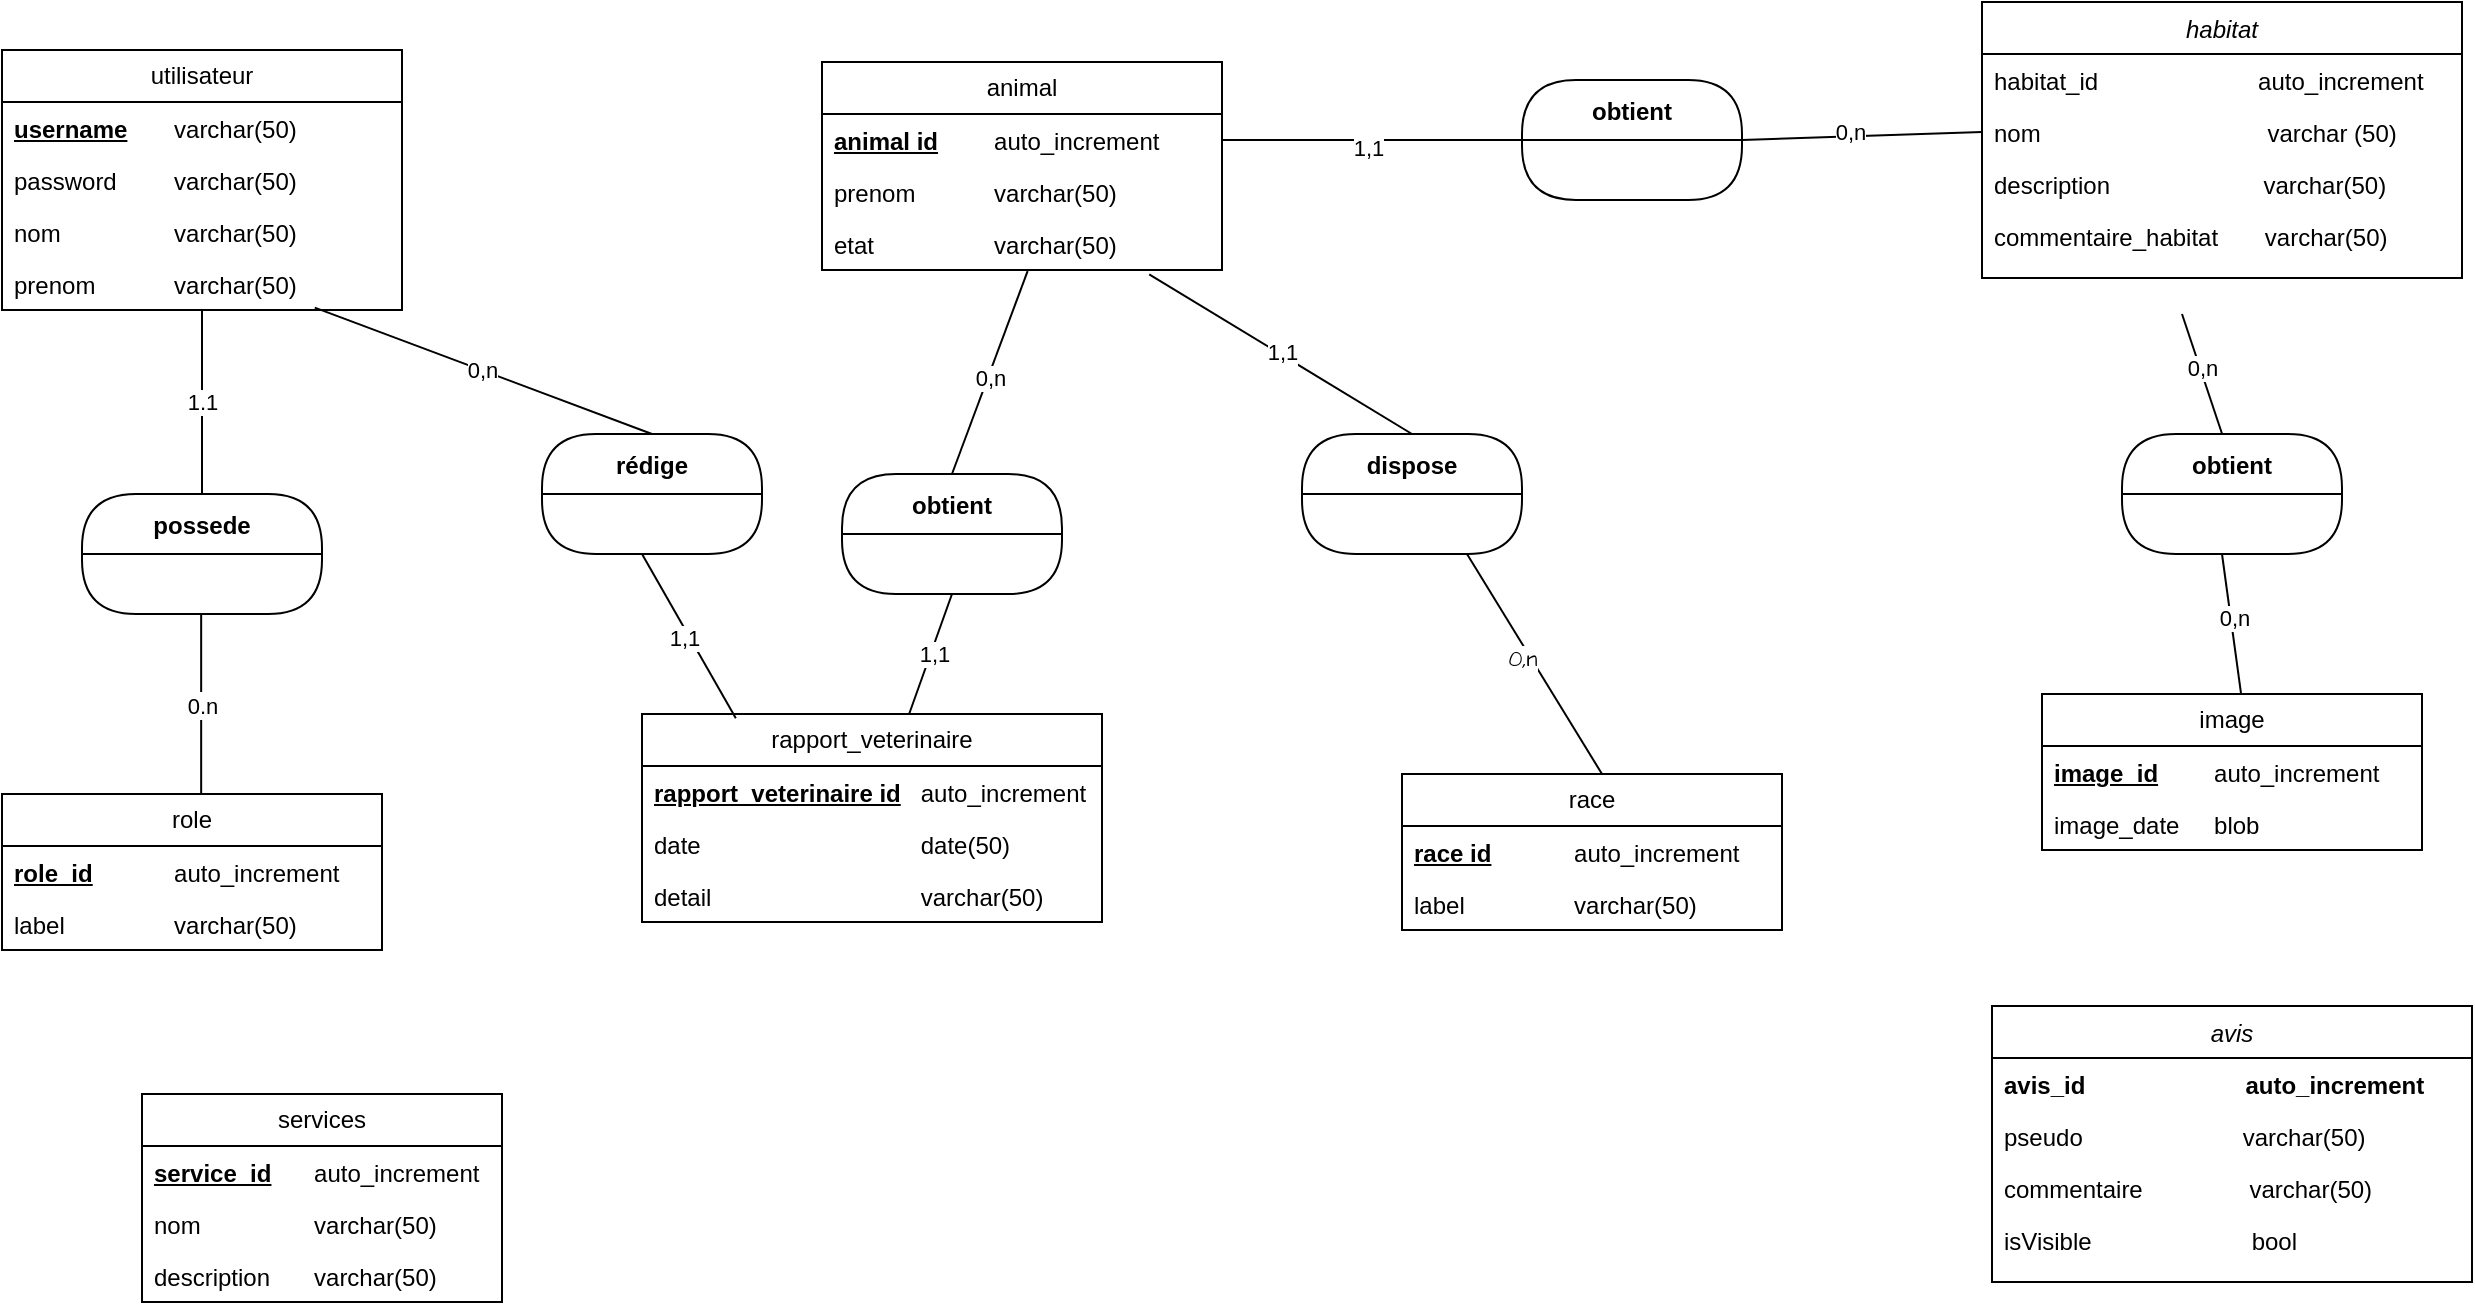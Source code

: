 <mxfile version="24.7.8">
  <diagram id="C5RBs43oDa-KdzZeNtuy" name="Page-1">
    <mxGraphModel dx="1500" dy="887" grid="1" gridSize="10" guides="1" tooltips="1" connect="1" arrows="1" fold="1" page="1" pageScale="1" pageWidth="1654" pageHeight="1169" background="none" math="0" shadow="0">
      <root>
        <mxCell id="WIyWlLk6GJQsqaUBKTNV-0" />
        <mxCell id="WIyWlLk6GJQsqaUBKTNV-1" parent="WIyWlLk6GJQsqaUBKTNV-0" />
        <mxCell id="CdYsd-VB20DhP5FprzIT-15" value="1,1" style="endArrow=none;html=1;rounded=0;exitX=0.5;exitY=0;exitDx=0;exitDy=0;" parent="WIyWlLk6GJQsqaUBKTNV-1" edge="1">
          <mxGeometry width="50" height="50" relative="1" as="geometry">
            <mxPoint x="320" y="350" as="sourcePoint" />
            <mxPoint x="320" y="258" as="targetPoint" />
          </mxGeometry>
        </mxCell>
        <mxCell id="CdYsd-VB20DhP5FprzIT-16" value="1.1" style="edgeLabel;html=1;align=center;verticalAlign=middle;resizable=0;points=[];" parent="CdYsd-VB20DhP5FprzIT-15" vertex="1" connectable="0">
          <mxGeometry x="0.013" relative="1" as="geometry">
            <mxPoint as="offset" />
          </mxGeometry>
        </mxCell>
        <mxCell id="CdYsd-VB20DhP5FprzIT-17" value="role" style="swimlane;fontStyle=0;childLayout=stackLayout;horizontal=1;startSize=26;fillColor=none;horizontalStack=0;resizeParent=1;resizeParentMax=0;resizeLast=0;collapsible=1;marginBottom=0;whiteSpace=wrap;html=1;" parent="WIyWlLk6GJQsqaUBKTNV-1" vertex="1">
          <mxGeometry x="220" y="500" width="190" height="78" as="geometry" />
        </mxCell>
        <mxCell id="CdYsd-VB20DhP5FprzIT-18" value="&lt;b&gt;&lt;u&gt;role_id&lt;/u&gt;&lt;/b&gt;&lt;span style=&quot;white-space: pre;&quot;&gt;&#x9;&lt;span style=&quot;white-space: pre;&quot;&gt;&#x9;&lt;/span&gt;auto_increment&lt;/span&gt;" style="text;strokeColor=none;fillColor=none;align=left;verticalAlign=top;spacingLeft=4;spacingRight=4;overflow=hidden;rotatable=0;points=[[0,0.5],[1,0.5]];portConstraint=eastwest;whiteSpace=wrap;html=1;" parent="CdYsd-VB20DhP5FprzIT-17" vertex="1">
          <mxGeometry y="26" width="190" height="26" as="geometry" />
        </mxCell>
        <mxCell id="CdYsd-VB20DhP5FprzIT-19" value="label&lt;span style=&quot;white-space: pre;&quot;&gt;&#x9;&lt;/span&gt;&lt;span style=&quot;white-space: pre;&quot;&gt;&#x9;&lt;/span&gt;varchar(50)" style="text;strokeColor=none;fillColor=none;align=left;verticalAlign=top;spacingLeft=4;spacingRight=4;overflow=hidden;rotatable=0;points=[[0,0.5],[1,0.5]];portConstraint=eastwest;whiteSpace=wrap;html=1;" parent="CdYsd-VB20DhP5FprzIT-17" vertex="1">
          <mxGeometry y="52" width="190" height="26" as="geometry" />
        </mxCell>
        <mxCell id="CdYsd-VB20DhP5FprzIT-21" value="0,n" style="endArrow=none;html=1;rounded=0;" parent="WIyWlLk6GJQsqaUBKTNV-1" edge="1">
          <mxGeometry width="50" height="50" relative="1" as="geometry">
            <mxPoint x="319.58" y="500" as="sourcePoint" />
            <mxPoint x="319.58" y="410" as="targetPoint" />
          </mxGeometry>
        </mxCell>
        <mxCell id="CdYsd-VB20DhP5FprzIT-22" value="0.n" style="edgeLabel;html=1;align=center;verticalAlign=middle;resizable=0;points=[];" parent="CdYsd-VB20DhP5FprzIT-21" vertex="1" connectable="0">
          <mxGeometry x="-0.009" relative="1" as="geometry">
            <mxPoint as="offset" />
          </mxGeometry>
        </mxCell>
        <mxCell id="CdYsd-VB20DhP5FprzIT-23" value="services" style="swimlane;fontStyle=0;childLayout=stackLayout;horizontal=1;startSize=26;fillColor=none;horizontalStack=0;resizeParent=1;resizeParentMax=0;resizeLast=0;collapsible=1;marginBottom=0;whiteSpace=wrap;html=1;" parent="WIyWlLk6GJQsqaUBKTNV-1" vertex="1">
          <mxGeometry x="290" y="650" width="180" height="104" as="geometry">
            <mxRectangle x="70" y="630" width="80" height="30" as="alternateBounds" />
          </mxGeometry>
        </mxCell>
        <mxCell id="CdYsd-VB20DhP5FprzIT-24" value="&lt;b&gt;&lt;u&gt;service_id&lt;/u&gt;&lt;/b&gt;&lt;span style=&quot;white-space: pre;&quot;&gt;&#x9;&lt;/span&gt;auto_increment" style="text;strokeColor=none;fillColor=none;align=left;verticalAlign=top;spacingLeft=4;spacingRight=4;overflow=hidden;rotatable=0;points=[[0,0.5],[1,0.5]];portConstraint=eastwest;whiteSpace=wrap;html=1;" parent="CdYsd-VB20DhP5FprzIT-23" vertex="1">
          <mxGeometry y="26" width="180" height="26" as="geometry" />
        </mxCell>
        <mxCell id="CdYsd-VB20DhP5FprzIT-25" value="nom&lt;span style=&quot;white-space: pre;&quot;&gt;&#x9;&lt;/span&gt;&lt;span style=&quot;white-space: pre;&quot;&gt;&#x9;&lt;/span&gt;&lt;span style=&quot;white-space: pre;&quot;&gt;&#x9;&lt;/span&gt;varchar(50)" style="text;strokeColor=none;fillColor=none;align=left;verticalAlign=top;spacingLeft=4;spacingRight=4;overflow=hidden;rotatable=0;points=[[0,0.5],[1,0.5]];portConstraint=eastwest;whiteSpace=wrap;html=1;" parent="CdYsd-VB20DhP5FprzIT-23" vertex="1">
          <mxGeometry y="52" width="180" height="26" as="geometry" />
        </mxCell>
        <mxCell id="CdYsd-VB20DhP5FprzIT-26" value="description&lt;span style=&quot;white-space: pre;&quot;&gt;&#x9;&lt;/span&gt;varchar(50)" style="text;strokeColor=none;fillColor=none;align=left;verticalAlign=top;spacingLeft=4;spacingRight=4;overflow=hidden;rotatable=0;points=[[0,0.5],[1,0.5]];portConstraint=eastwest;whiteSpace=wrap;html=1;" parent="CdYsd-VB20DhP5FprzIT-23" vertex="1">
          <mxGeometry y="78" width="180" height="26" as="geometry" />
        </mxCell>
        <mxCell id="CdYsd-VB20DhP5FprzIT-27" value="possede" style="swimlane;fontStyle=1;align=center;verticalAlign=middle;childLayout=stackLayout;horizontal=1;startSize=30;horizontalStack=0;resizeParent=0;resizeLast=1;container=0;collapsible=0;rounded=1;arcSize=30;swimlaneFillColor=none;dropTarget=0;fillColor=none;strokeColor=default;" parent="WIyWlLk6GJQsqaUBKTNV-1" vertex="1">
          <mxGeometry x="260" y="350" width="120" height="60" as="geometry" />
        </mxCell>
        <mxCell id="CdYsd-VB20DhP5FprzIT-30" value="rédige" style="swimlane;fontStyle=1;align=center;verticalAlign=middle;childLayout=stackLayout;horizontal=1;startSize=30;horizontalStack=0;resizeParent=0;resizeLast=1;container=0;collapsible=0;rounded=1;arcSize=30;swimlaneFillColor=none;dropTarget=0;fillColor=none;strokeColor=default;" parent="WIyWlLk6GJQsqaUBKTNV-1" vertex="1">
          <mxGeometry x="490" y="320" width="110" height="60" as="geometry" />
        </mxCell>
        <mxCell id="CdYsd-VB20DhP5FprzIT-31" value="" style="endArrow=none;html=1;rounded=0;exitX=0.5;exitY=0;exitDx=0;exitDy=0;entryX=0.782;entryY=0.955;entryDx=0;entryDy=0;entryPerimeter=0;" parent="WIyWlLk6GJQsqaUBKTNV-1" source="CdYsd-VB20DhP5FprzIT-30" edge="1" target="yu4QiWG4B_l0imSQ_ej4-65">
          <mxGeometry width="50" height="50" relative="1" as="geometry">
            <mxPoint x="410" y="320" as="sourcePoint" />
            <mxPoint x="390" y="260" as="targetPoint" />
          </mxGeometry>
        </mxCell>
        <mxCell id="CdYsd-VB20DhP5FprzIT-32" value="0,n" style="edgeLabel;html=1;align=center;verticalAlign=middle;resizable=0;points=[];" parent="CdYsd-VB20DhP5FprzIT-31" vertex="1" connectable="0">
          <mxGeometry x="0.01" relative="1" as="geometry">
            <mxPoint as="offset" />
          </mxGeometry>
        </mxCell>
        <mxCell id="CdYsd-VB20DhP5FprzIT-33" value="rapport_veterinaire" style="swimlane;fontStyle=0;childLayout=stackLayout;horizontal=1;startSize=26;fillColor=none;horizontalStack=0;resizeParent=1;resizeParentMax=0;resizeLast=0;collapsible=1;marginBottom=0;whiteSpace=wrap;html=1;" parent="WIyWlLk6GJQsqaUBKTNV-1" vertex="1">
          <mxGeometry x="540" y="460" width="230" height="104" as="geometry" />
        </mxCell>
        <mxCell id="CdYsd-VB20DhP5FprzIT-34" value="&lt;u&gt;&lt;b&gt;rapport_veterinaire id&lt;/b&gt;&lt;/u&gt;&lt;span style=&quot;white-space: pre;&quot;&gt;&#x9;&lt;/span&gt;auto_increment" style="text;strokeColor=none;fillColor=none;align=left;verticalAlign=top;spacingLeft=4;spacingRight=4;overflow=hidden;rotatable=0;points=[[0,0.5],[1,0.5]];portConstraint=eastwest;whiteSpace=wrap;html=1;" parent="CdYsd-VB20DhP5FprzIT-33" vertex="1">
          <mxGeometry y="26" width="230" height="26" as="geometry" />
        </mxCell>
        <mxCell id="CdYsd-VB20DhP5FprzIT-35" value="date&lt;span style=&quot;white-space: pre;&quot;&gt;&#x9;&lt;/span&gt;&lt;span style=&quot;white-space: pre;&quot;&gt;&#x9;&lt;/span&gt;&lt;span style=&quot;white-space: pre;&quot;&gt;&#x9;&lt;/span&gt;&lt;span style=&quot;white-space: pre;&quot;&gt;&#x9;&lt;/span&gt;&lt;span style=&quot;white-space: pre;&quot;&gt;&#x9;&lt;/span&gt;date(50)" style="text;strokeColor=none;fillColor=none;align=left;verticalAlign=top;spacingLeft=4;spacingRight=4;overflow=hidden;rotatable=0;points=[[0,0.5],[1,0.5]];portConstraint=eastwest;whiteSpace=wrap;html=1;" parent="CdYsd-VB20DhP5FprzIT-33" vertex="1">
          <mxGeometry y="52" width="230" height="26" as="geometry" />
        </mxCell>
        <mxCell id="CdYsd-VB20DhP5FprzIT-36" value="detail&lt;span style=&quot;white-space: pre;&quot;&gt;&#x9;&lt;/span&gt;&lt;span style=&quot;white-space: pre;&quot;&gt;&#x9;&lt;/span&gt;&lt;span style=&quot;white-space: pre;&quot;&gt;&#x9;&lt;/span&gt;&lt;span style=&quot;white-space: pre;&quot;&gt;&#x9;&lt;/span&gt;varchar(50)" style="text;strokeColor=none;fillColor=none;align=left;verticalAlign=top;spacingLeft=4;spacingRight=4;overflow=hidden;rotatable=0;points=[[0,0.5],[1,0.5]];portConstraint=eastwest;whiteSpace=wrap;html=1;" parent="CdYsd-VB20DhP5FprzIT-33" vertex="1">
          <mxGeometry y="78" width="230" height="26" as="geometry" />
        </mxCell>
        <mxCell id="CdYsd-VB20DhP5FprzIT-37" value="" style="endArrow=none;html=1;rounded=0;exitX=0.204;exitY=0.021;exitDx=0;exitDy=0;exitPerimeter=0;" parent="WIyWlLk6GJQsqaUBKTNV-1" source="CdYsd-VB20DhP5FprzIT-33" edge="1">
          <mxGeometry width="50" height="50" relative="1" as="geometry">
            <mxPoint x="530" y="430" as="sourcePoint" />
            <mxPoint x="540" y="380" as="targetPoint" />
          </mxGeometry>
        </mxCell>
        <mxCell id="CdYsd-VB20DhP5FprzIT-38" value="1,1" style="edgeLabel;html=1;align=center;verticalAlign=middle;resizable=0;points=[];" parent="CdYsd-VB20DhP5FprzIT-37" vertex="1" connectable="0">
          <mxGeometry x="0.018" y="3" relative="1" as="geometry">
            <mxPoint as="offset" />
          </mxGeometry>
        </mxCell>
        <mxCell id="yu4QiWG4B_l0imSQ_ej4-0" value="obtient" style="swimlane;fontStyle=1;align=center;verticalAlign=middle;childLayout=stackLayout;horizontal=1;startSize=30;horizontalStack=0;resizeParent=0;resizeLast=1;container=0;collapsible=0;rounded=1;arcSize=30;swimlaneFillColor=none;dropTarget=0;fillColor=none;strokeColor=default;" vertex="1" parent="WIyWlLk6GJQsqaUBKTNV-1">
          <mxGeometry x="640" y="340" width="110" height="60" as="geometry" />
        </mxCell>
        <mxCell id="yu4QiWG4B_l0imSQ_ej4-5" value="animal" style="swimlane;fontStyle=0;childLayout=stackLayout;horizontal=1;startSize=26;fillColor=none;horizontalStack=0;resizeParent=1;resizeParentMax=0;resizeLast=0;collapsible=1;marginBottom=0;whiteSpace=wrap;html=1;" vertex="1" parent="WIyWlLk6GJQsqaUBKTNV-1">
          <mxGeometry x="630" y="134" width="200" height="104" as="geometry" />
        </mxCell>
        <mxCell id="yu4QiWG4B_l0imSQ_ej4-6" value="&lt;b&gt;&lt;u&gt;animal id&lt;/u&gt;&lt;/b&gt;&lt;span style=&quot;white-space: pre;&quot;&gt;&#x9;&lt;/span&gt;auto_increment" style="text;strokeColor=none;fillColor=none;align=left;verticalAlign=top;spacingLeft=4;spacingRight=4;overflow=hidden;rotatable=0;points=[[0,0.5],[1,0.5]];portConstraint=eastwest;whiteSpace=wrap;html=1;" vertex="1" parent="yu4QiWG4B_l0imSQ_ej4-5">
          <mxGeometry y="26" width="200" height="26" as="geometry" />
        </mxCell>
        <mxCell id="yu4QiWG4B_l0imSQ_ej4-7" value="prenom&lt;span style=&quot;white-space: pre;&quot;&gt;&#x9;&lt;/span&gt;&lt;span style=&quot;white-space: pre;&quot;&gt;&#x9;&lt;/span&gt;varchar(50)" style="text;strokeColor=none;fillColor=none;align=left;verticalAlign=top;spacingLeft=4;spacingRight=4;overflow=hidden;rotatable=0;points=[[0,0.5],[1,0.5]];portConstraint=eastwest;whiteSpace=wrap;html=1;" vertex="1" parent="yu4QiWG4B_l0imSQ_ej4-5">
          <mxGeometry y="52" width="200" height="26" as="geometry" />
        </mxCell>
        <mxCell id="yu4QiWG4B_l0imSQ_ej4-8" value="etat&lt;span style=&quot;white-space: pre;&quot;&gt;&#x9;&lt;/span&gt;&lt;span style=&quot;white-space: pre;&quot;&gt;&#x9;&lt;/span&gt;&lt;span style=&quot;white-space: pre;&quot;&gt;&#x9;&lt;/span&gt;varchar(50)" style="text;strokeColor=none;fillColor=none;align=left;verticalAlign=top;spacingLeft=4;spacingRight=4;overflow=hidden;rotatable=0;points=[[0,0.5],[1,0.5]];portConstraint=eastwest;whiteSpace=wrap;html=1;" vertex="1" parent="yu4QiWG4B_l0imSQ_ej4-5">
          <mxGeometry y="78" width="200" height="26" as="geometry" />
        </mxCell>
        <mxCell id="yu4QiWG4B_l0imSQ_ej4-9" value="" style="endArrow=none;html=1;rounded=0;entryX=0.514;entryY=1.023;entryDx=0;entryDy=0;entryPerimeter=0;exitX=0.5;exitY=0;exitDx=0;exitDy=0;" edge="1" parent="WIyWlLk6GJQsqaUBKTNV-1" source="yu4QiWG4B_l0imSQ_ej4-0" target="yu4QiWG4B_l0imSQ_ej4-8">
          <mxGeometry width="50" height="50" relative="1" as="geometry">
            <mxPoint x="560" y="330" as="sourcePoint" />
            <mxPoint x="610" y="280" as="targetPoint" />
          </mxGeometry>
        </mxCell>
        <mxCell id="yu4QiWG4B_l0imSQ_ej4-10" value="0,n" style="edgeLabel;html=1;align=center;verticalAlign=middle;resizable=0;points=[];" vertex="1" connectable="0" parent="yu4QiWG4B_l0imSQ_ej4-9">
          <mxGeometry x="-0.048" y="-1" relative="1" as="geometry">
            <mxPoint as="offset" />
          </mxGeometry>
        </mxCell>
        <mxCell id="yu4QiWG4B_l0imSQ_ej4-11" value="" style="endArrow=none;html=1;rounded=0;entryX=0.5;entryY=1;entryDx=0;entryDy=0;" edge="1" parent="WIyWlLk6GJQsqaUBKTNV-1" source="CdYsd-VB20DhP5FprzIT-33" target="yu4QiWG4B_l0imSQ_ej4-0">
          <mxGeometry width="50" height="50" relative="1" as="geometry">
            <mxPoint x="560" y="330" as="sourcePoint" />
            <mxPoint x="610" y="280" as="targetPoint" />
          </mxGeometry>
        </mxCell>
        <mxCell id="yu4QiWG4B_l0imSQ_ej4-12" value="1,1" style="edgeLabel;html=1;align=center;verticalAlign=middle;resizable=0;points=[];" vertex="1" connectable="0" parent="yu4QiWG4B_l0imSQ_ej4-11">
          <mxGeometry x="0.027" y="-1" relative="1" as="geometry">
            <mxPoint as="offset" />
          </mxGeometry>
        </mxCell>
        <mxCell id="yu4QiWG4B_l0imSQ_ej4-13" value="obtient" style="swimlane;fontStyle=1;align=center;verticalAlign=middle;childLayout=stackLayout;horizontal=1;startSize=30;horizontalStack=0;resizeParent=0;resizeLast=1;container=0;collapsible=0;rounded=1;arcSize=30;swimlaneFillColor=none;dropTarget=0;fillColor=none;strokeColor=default;" vertex="1" parent="WIyWlLk6GJQsqaUBKTNV-1">
          <mxGeometry x="980" y="143" width="110" height="60" as="geometry" />
        </mxCell>
        <mxCell id="yu4QiWG4B_l0imSQ_ej4-14" value="" style="endArrow=none;html=1;rounded=0;entryX=1;entryY=0.5;entryDx=0;entryDy=0;exitX=0;exitY=0.5;exitDx=0;exitDy=0;" edge="1" parent="WIyWlLk6GJQsqaUBKTNV-1" source="yu4QiWG4B_l0imSQ_ej4-13" target="yu4QiWG4B_l0imSQ_ej4-6">
          <mxGeometry width="50" height="50" relative="1" as="geometry">
            <mxPoint x="720" y="410" as="sourcePoint" />
            <mxPoint x="770" y="360" as="targetPoint" />
          </mxGeometry>
        </mxCell>
        <mxCell id="yu4QiWG4B_l0imSQ_ej4-15" value="1,1" style="edgeLabel;html=1;align=center;verticalAlign=middle;resizable=0;points=[];" vertex="1" connectable="0" parent="yu4QiWG4B_l0imSQ_ej4-14">
          <mxGeometry x="0.011" y="4" relative="1" as="geometry">
            <mxPoint x="-1" as="offset" />
          </mxGeometry>
        </mxCell>
        <mxCell id="yu4QiWG4B_l0imSQ_ej4-16" value="dispose" style="swimlane;fontStyle=1;align=center;verticalAlign=middle;childLayout=stackLayout;horizontal=1;startSize=30;horizontalStack=0;resizeParent=0;resizeLast=1;container=0;collapsible=0;rounded=1;arcSize=30;swimlaneFillColor=none;dropTarget=0;fillColor=none;strokeColor=default;" vertex="1" parent="WIyWlLk6GJQsqaUBKTNV-1">
          <mxGeometry x="870" y="320" width="110" height="60" as="geometry" />
        </mxCell>
        <mxCell id="yu4QiWG4B_l0imSQ_ej4-17" value="" style="endArrow=none;html=1;rounded=0;entryX=0.818;entryY=1.083;entryDx=0;entryDy=0;entryPerimeter=0;exitX=0.5;exitY=0;exitDx=0;exitDy=0;" edge="1" parent="WIyWlLk6GJQsqaUBKTNV-1" source="yu4QiWG4B_l0imSQ_ej4-16" target="yu4QiWG4B_l0imSQ_ej4-8">
          <mxGeometry width="50" height="50" relative="1" as="geometry">
            <mxPoint x="720" y="410" as="sourcePoint" />
            <mxPoint x="770" y="360" as="targetPoint" />
          </mxGeometry>
        </mxCell>
        <mxCell id="yu4QiWG4B_l0imSQ_ej4-18" value="1,1" style="edgeLabel;html=1;align=center;verticalAlign=middle;resizable=0;points=[];" vertex="1" connectable="0" parent="yu4QiWG4B_l0imSQ_ej4-17">
          <mxGeometry x="-0.001" y="-2" relative="1" as="geometry">
            <mxPoint as="offset" />
          </mxGeometry>
        </mxCell>
        <mxCell id="yu4QiWG4B_l0imSQ_ej4-19" value="" style="endArrow=none;html=1;rounded=0;entryX=1;entryY=0.5;entryDx=0;entryDy=0;exitX=0;exitY=0.5;exitDx=0;exitDy=0;" edge="1" parent="WIyWlLk6GJQsqaUBKTNV-1" source="yu4QiWG4B_l0imSQ_ej4-28" target="yu4QiWG4B_l0imSQ_ej4-13">
          <mxGeometry width="50" height="50" relative="1" as="geometry">
            <mxPoint x="1210" y="189" as="sourcePoint" />
            <mxPoint x="770" y="360" as="targetPoint" />
          </mxGeometry>
        </mxCell>
        <mxCell id="yu4QiWG4B_l0imSQ_ej4-20" value="0,n" style="edgeLabel;html=1;align=center;verticalAlign=middle;resizable=0;points=[];" vertex="1" connectable="0" parent="yu4QiWG4B_l0imSQ_ej4-19">
          <mxGeometry x="0.081" y="-2" relative="1" as="geometry">
            <mxPoint x="-1" as="offset" />
          </mxGeometry>
        </mxCell>
        <mxCell id="yu4QiWG4B_l0imSQ_ej4-21" value="" style="endArrow=none;html=1;rounded=0;entryX=0.75;entryY=1;entryDx=0;entryDy=0;" edge="1" parent="WIyWlLk6GJQsqaUBKTNV-1" target="yu4QiWG4B_l0imSQ_ej4-16">
          <mxGeometry width="50" height="50" relative="1" as="geometry">
            <mxPoint x="1020" y="490" as="sourcePoint" />
            <mxPoint x="770" y="360" as="targetPoint" />
          </mxGeometry>
        </mxCell>
        <mxCell id="yu4QiWG4B_l0imSQ_ej4-22" value="0,n" style="edgeLabel;html=1;align=center;verticalAlign=middle;resizable=0;points=[];sketch=1;hachureGap=4;jiggle=2;curveFitting=1;fontFamily=Architects Daughter;fontSource=https%3A%2F%2Ffonts.googleapis.com%2Fcss%3Ffamily%3DArchitects%2BDaughter;" vertex="1" connectable="0" parent="yu4QiWG4B_l0imSQ_ej4-21">
          <mxGeometry x="0.089" y="4" relative="1" as="geometry">
            <mxPoint as="offset" />
          </mxGeometry>
        </mxCell>
        <mxCell id="yu4QiWG4B_l0imSQ_ej4-23" value="race" style="swimlane;fontStyle=0;childLayout=stackLayout;horizontal=1;startSize=26;fillColor=none;horizontalStack=0;resizeParent=1;resizeParentMax=0;resizeLast=0;collapsible=1;marginBottom=0;whiteSpace=wrap;html=1;" vertex="1" parent="WIyWlLk6GJQsqaUBKTNV-1">
          <mxGeometry x="920" y="490" width="190" height="78" as="geometry" />
        </mxCell>
        <mxCell id="yu4QiWG4B_l0imSQ_ej4-24" value="&lt;b&gt;&lt;u&gt;race id&lt;/u&gt;&lt;/b&gt;&lt;span style=&quot;white-space: pre;&quot;&gt;&#x9;&lt;span style=&quot;white-space: pre;&quot;&gt;&#x9;&lt;/span&gt;auto_increment&lt;/span&gt;" style="text;strokeColor=none;fillColor=none;align=left;verticalAlign=top;spacingLeft=4;spacingRight=4;overflow=hidden;rotatable=0;points=[[0,0.5],[1,0.5]];portConstraint=eastwest;whiteSpace=wrap;html=1;" vertex="1" parent="yu4QiWG4B_l0imSQ_ej4-23">
          <mxGeometry y="26" width="190" height="26" as="geometry" />
        </mxCell>
        <mxCell id="yu4QiWG4B_l0imSQ_ej4-25" value="label&lt;span style=&quot;white-space: pre;&quot;&gt;&#x9;&lt;/span&gt;&lt;span style=&quot;white-space: pre;&quot;&gt;&#x9;&lt;/span&gt;varchar(50)" style="text;strokeColor=none;fillColor=none;align=left;verticalAlign=top;spacingLeft=4;spacingRight=4;overflow=hidden;rotatable=0;points=[[0,0.5],[1,0.5]];portConstraint=eastwest;whiteSpace=wrap;html=1;" vertex="1" parent="yu4QiWG4B_l0imSQ_ej4-23">
          <mxGeometry y="52" width="190" height="26" as="geometry" />
        </mxCell>
        <mxCell id="yu4QiWG4B_l0imSQ_ej4-26" value="habitat" style="swimlane;fontStyle=2;align=center;verticalAlign=top;childLayout=stackLayout;horizontal=1;startSize=26;horizontalStack=0;resizeParent=1;resizeLast=0;collapsible=1;marginBottom=0;rounded=0;shadow=0;strokeWidth=1;" vertex="1" parent="WIyWlLk6GJQsqaUBKTNV-1">
          <mxGeometry x="1210" y="104" width="240" height="138" as="geometry">
            <mxRectangle x="70" y="80" width="160" height="26" as="alternateBounds" />
          </mxGeometry>
        </mxCell>
        <mxCell id="yu4QiWG4B_l0imSQ_ej4-27" value="habitat_id                        auto_increment" style="text;align=left;verticalAlign=middle;spacingLeft=4;spacingRight=4;overflow=hidden;rotatable=0;points=[[0,0.5],[1,0.5]];portConstraint=eastwest;fontStyle=0" vertex="1" parent="yu4QiWG4B_l0imSQ_ej4-26">
          <mxGeometry y="26" width="240" height="26" as="geometry" />
        </mxCell>
        <mxCell id="yu4QiWG4B_l0imSQ_ej4-28" value="nom                                  varchar (50)" style="text;align=left;verticalAlign=top;spacingLeft=4;spacingRight=4;overflow=hidden;rotatable=0;points=[[0,0.5],[1,0.5]];portConstraint=eastwest;rounded=0;shadow=0;html=0;" vertex="1" parent="yu4QiWG4B_l0imSQ_ej4-26">
          <mxGeometry y="52" width="240" height="26" as="geometry" />
        </mxCell>
        <mxCell id="yu4QiWG4B_l0imSQ_ej4-29" value="description                       varchar(50)" style="text;align=left;verticalAlign=top;spacingLeft=4;spacingRight=4;overflow=hidden;rotatable=0;points=[[0,0.5],[1,0.5]];portConstraint=eastwest;rounded=0;shadow=0;html=0;" vertex="1" parent="yu4QiWG4B_l0imSQ_ej4-26">
          <mxGeometry y="78" width="240" height="26" as="geometry" />
        </mxCell>
        <mxCell id="yu4QiWG4B_l0imSQ_ej4-30" value="commentaire_habitat       varchar(50)" style="text;align=left;verticalAlign=top;spacingLeft=4;spacingRight=4;overflow=hidden;rotatable=0;points=[[0,0.5],[1,0.5]];portConstraint=eastwest;" vertex="1" parent="yu4QiWG4B_l0imSQ_ej4-26">
          <mxGeometry y="104" width="240" height="26" as="geometry" />
        </mxCell>
        <mxCell id="yu4QiWG4B_l0imSQ_ej4-31" value="obtient" style="swimlane;fontStyle=1;align=center;verticalAlign=middle;childLayout=stackLayout;horizontal=1;startSize=30;horizontalStack=0;resizeParent=0;resizeLast=1;container=0;collapsible=0;rounded=1;arcSize=30;swimlaneFillColor=none;dropTarget=0;fillColor=none;strokeColor=default;" vertex="1" parent="WIyWlLk6GJQsqaUBKTNV-1">
          <mxGeometry x="1280" y="320" width="110" height="60" as="geometry" />
        </mxCell>
        <mxCell id="yu4QiWG4B_l0imSQ_ej4-37" value="" style="endArrow=none;html=1;rounded=0;exitX=0.455;exitY=0;exitDx=0;exitDy=0;exitPerimeter=0;" edge="1" parent="WIyWlLk6GJQsqaUBKTNV-1" source="yu4QiWG4B_l0imSQ_ej4-31">
          <mxGeometry width="50" height="50" relative="1" as="geometry">
            <mxPoint x="1370" y="290" as="sourcePoint" />
            <mxPoint x="1310" y="260" as="targetPoint" />
          </mxGeometry>
        </mxCell>
        <mxCell id="yu4QiWG4B_l0imSQ_ej4-38" value="0,n" style="edgeLabel;html=1;align=center;verticalAlign=middle;resizable=0;points=[];" vertex="1" connectable="0" parent="yu4QiWG4B_l0imSQ_ej4-37">
          <mxGeometry x="0.081" y="-2" relative="1" as="geometry">
            <mxPoint x="-1" as="offset" />
          </mxGeometry>
        </mxCell>
        <mxCell id="yu4QiWG4B_l0imSQ_ej4-39" value="image" style="swimlane;fontStyle=0;childLayout=stackLayout;horizontal=1;startSize=26;fillColor=none;horizontalStack=0;resizeParent=1;resizeParentMax=0;resizeLast=0;collapsible=1;marginBottom=0;whiteSpace=wrap;html=1;" vertex="1" parent="WIyWlLk6GJQsqaUBKTNV-1">
          <mxGeometry x="1240" y="450" width="190" height="78" as="geometry" />
        </mxCell>
        <mxCell id="yu4QiWG4B_l0imSQ_ej4-40" value="&lt;b&gt;&lt;u&gt;image_id&lt;/u&gt;&lt;/b&gt;&lt;span style=&quot;white-space: pre;&quot;&gt;&#x9;auto_increment&lt;/span&gt;" style="text;strokeColor=none;fillColor=none;align=left;verticalAlign=top;spacingLeft=4;spacingRight=4;overflow=hidden;rotatable=0;points=[[0,0.5],[1,0.5]];portConstraint=eastwest;whiteSpace=wrap;html=1;" vertex="1" parent="yu4QiWG4B_l0imSQ_ej4-39">
          <mxGeometry y="26" width="190" height="26" as="geometry" />
        </mxCell>
        <mxCell id="yu4QiWG4B_l0imSQ_ej4-41" value="image_date&lt;span style=&quot;white-space: pre;&quot;&gt;&#x9;&lt;/span&gt;blob" style="text;strokeColor=none;fillColor=none;align=left;verticalAlign=top;spacingLeft=4;spacingRight=4;overflow=hidden;rotatable=0;points=[[0,0.5],[1,0.5]];portConstraint=eastwest;whiteSpace=wrap;html=1;" vertex="1" parent="yu4QiWG4B_l0imSQ_ej4-39">
          <mxGeometry y="52" width="190" height="26" as="geometry" />
        </mxCell>
        <mxCell id="yu4QiWG4B_l0imSQ_ej4-42" value="" style="endArrow=none;html=1;rounded=0;exitX=0.524;exitY=0.001;exitDx=0;exitDy=0;exitPerimeter=0;" edge="1" parent="WIyWlLk6GJQsqaUBKTNV-1" source="yu4QiWG4B_l0imSQ_ej4-39">
          <mxGeometry width="50" height="50" relative="1" as="geometry">
            <mxPoint x="1350" y="440" as="sourcePoint" />
            <mxPoint x="1330" y="380" as="targetPoint" />
          </mxGeometry>
        </mxCell>
        <mxCell id="yu4QiWG4B_l0imSQ_ej4-43" value="0,n" style="edgeLabel;html=1;align=center;verticalAlign=middle;resizable=0;points=[];" vertex="1" connectable="0" parent="yu4QiWG4B_l0imSQ_ej4-42">
          <mxGeometry x="0.081" y="-2" relative="1" as="geometry">
            <mxPoint x="-1" as="offset" />
          </mxGeometry>
        </mxCell>
        <mxCell id="yu4QiWG4B_l0imSQ_ej4-56" value="avis" style="swimlane;fontStyle=2;align=center;verticalAlign=top;childLayout=stackLayout;horizontal=1;startSize=26;horizontalStack=0;resizeParent=1;resizeLast=0;collapsible=1;marginBottom=0;rounded=0;shadow=0;strokeWidth=1;" vertex="1" parent="WIyWlLk6GJQsqaUBKTNV-1">
          <mxGeometry x="1215" y="606" width="240" height="138" as="geometry">
            <mxRectangle x="70" y="80" width="160" height="26" as="alternateBounds" />
          </mxGeometry>
        </mxCell>
        <mxCell id="yu4QiWG4B_l0imSQ_ej4-57" value="avis_id                        auto_increment" style="text;align=left;verticalAlign=top;spacingLeft=4;spacingRight=4;overflow=hidden;rotatable=0;points=[[0,0.5],[1,0.5]];portConstraint=eastwest;fontStyle=1" vertex="1" parent="yu4QiWG4B_l0imSQ_ej4-56">
          <mxGeometry y="26" width="240" height="26" as="geometry" />
        </mxCell>
        <mxCell id="yu4QiWG4B_l0imSQ_ej4-58" value="pseudo                        varchar(50)" style="text;align=left;verticalAlign=top;spacingLeft=4;spacingRight=4;overflow=hidden;rotatable=0;points=[[0,0.5],[1,0.5]];portConstraint=eastwest;rounded=0;shadow=0;html=0;" vertex="1" parent="yu4QiWG4B_l0imSQ_ej4-56">
          <mxGeometry y="52" width="240" height="26" as="geometry" />
        </mxCell>
        <mxCell id="yu4QiWG4B_l0imSQ_ej4-59" value="commentaire                varchar(50)" style="text;align=left;verticalAlign=top;spacingLeft=4;spacingRight=4;overflow=hidden;rotatable=0;points=[[0,0.5],[1,0.5]];portConstraint=eastwest;rounded=0;shadow=0;html=0;" vertex="1" parent="yu4QiWG4B_l0imSQ_ej4-56">
          <mxGeometry y="78" width="240" height="26" as="geometry" />
        </mxCell>
        <mxCell id="yu4QiWG4B_l0imSQ_ej4-60" value="isVisible                        bool" style="text;align=left;verticalAlign=top;spacingLeft=4;spacingRight=4;overflow=hidden;rotatable=0;points=[[0,0.5],[1,0.5]];portConstraint=eastwest;" vertex="1" parent="yu4QiWG4B_l0imSQ_ej4-56">
          <mxGeometry y="104" width="240" height="26" as="geometry" />
        </mxCell>
        <mxCell id="yu4QiWG4B_l0imSQ_ej4-61" value="utilisateur" style="swimlane;fontStyle=0;childLayout=stackLayout;horizontal=1;startSize=26;fillColor=none;horizontalStack=0;resizeParent=1;resizeParentMax=0;resizeLast=0;collapsible=1;marginBottom=0;whiteSpace=wrap;html=1;" vertex="1" parent="WIyWlLk6GJQsqaUBKTNV-1">
          <mxGeometry x="220" y="128" width="200" height="130" as="geometry" />
        </mxCell>
        <mxCell id="yu4QiWG4B_l0imSQ_ej4-62" value="&lt;b&gt;&lt;u&gt;username&lt;/u&gt;&lt;/b&gt;&lt;span style=&quot;white-space: pre;&quot;&gt;&#x9;&lt;/span&gt;varchar(50)&lt;span style=&quot;color: rgba(0, 0, 0, 0); font-family: monospace; font-size: 0px; text-wrap: nowrap;&quot;&gt;%3CmxGraphModel%3E%3Croot%3E%3CmxCell%20id%3D%220%22%2F%3E%3CmxCell%20id%3D%221%22%20parent%3D%220%22%2F%3E%3CmxCell%20id%3D%222%22%20value%3D%22animal%22%20style%3D%22swimlane%3BfontStyle%3D0%3BchildLayout%3DstackLayout%3Bhorizontal%3D1%3BstartSize%3D26%3BfillColor%3Dnone%3BhorizontalStack%3D0%3BresizeParent%3D1%3BresizeParentMax%3D0%3BresizeLast%3D0%3Bcollapsible%3D1%3BmarginBottom%3D0%3BwhiteSpace%3Dwrap%3Bhtml%3D1%3B%22%20vertex%3D%221%22%20parent%3D%221%22%3E%3CmxGeometry%20x%3D%22630%22%20y%3D%22134%22%20width%3D%22200%22%20height%3D%22104%22%20as%3D%22geometry%22%2F%3E%3C%2FmxCell%3E%3CmxCell%20id%3D%223%22%20value%3D%22%26lt%3Bb%26gt%3B%26lt%3Bu%26gt%3Banimal%20id%26lt%3B%2Fu%26gt%3B%26lt%3B%2Fb%26gt%3B%26lt%3Bspan%20style%3D%26quot%3Bwhite-space%3A%20pre%3B%26quot%3B%26gt%3B%26%239%3B%26lt%3B%2Fspan%26gt%3Bauto_increment%22%20style%3D%22text%3BstrokeColor%3Dnone%3BfillColor%3Dnone%3Balign%3Dleft%3BverticalAlign%3Dtop%3BspacingLeft%3D4%3BspacingRight%3D4%3Boverflow%3Dhidden%3Brotatable%3D0%3Bpoints%3D%5B%5B0%2C0.5%5D%2C%5B1%2C0.5%5D%5D%3BportConstraint%3Deastwest%3BwhiteSpace%3Dwrap%3Bhtml%3D1%3B%22%20vertex%3D%221%22%20parent%3D%222%22%3E%3CmxGeometry%20y%3D%2226%22%20width%3D%22200%22%20height%3D%2226%22%20as%3D%22geometry%22%2F%3E%3C%2FmxCell%3E%3CmxCell%20id%3D%224%22%20value%3D%22prenom%26lt%3Bspan%20style%3D%26quot%3Bwhite-space%3A%20pre%3B%26quot%3B%26gt%3B%26%239%3B%26lt%3B%2Fspan%26gt%3B%26lt%3Bspan%20style%3D%26quot%3Bwhite-space%3A%20pre%3B%26quot%3B%26gt%3B%26%239%3B%26lt%3B%2Fspan%26gt%3Bvarchar(50)%22%20style%3D%22text%3BstrokeColor%3Dnone%3BfillColor%3Dnone%3Balign%3Dleft%3BverticalAlign%3Dtop%3BspacingLeft%3D4%3BspacingRight%3D4%3Boverflow%3Dhidden%3Brotatable%3D0%3Bpoints%3D%5B%5B0%2C0.5%5D%2C%5B1%2C0.5%5D%5D%3BportConstraint%3Deastwest%3BwhiteSpace%3Dwrap%3Bhtml%3D1%3B%22%20vertex%3D%221%22%20parent%3D%222%22%3E%3CmxGeometry%20y%3D%2252%22%20width%3D%22200%22%20height%3D%2226%22%20as%3D%22geometry%22%2F%3E%3C%2FmxCell%3E%3CmxCell%20id%3D%225%22%20value%3D%22etat%26lt%3Bspan%20style%3D%26quot%3Bwhite-space%3A%20pre%3B%26quot%3B%26gt%3B%26%239%3B%26lt%3B%2Fspan%26gt%3B%26lt%3Bspan%20style%3D%26quot%3Bwhite-space%3A%20pre%3B%26quot%3B%26gt%3B%26%239%3B%26lt%3B%2Fspan%26gt%3B%26lt%3Bspan%20style%3D%26quot%3Bwhite-space%3A%20pre%3B%26quot%3B%26gt%3B%26%239%3B%26lt%3B%2Fspan%26gt%3Bvarchar(50)%22%20style%3D%22text%3BstrokeColor%3Dnone%3BfillColor%3Dnone%3Balign%3Dleft%3BverticalAlign%3Dtop%3BspacingLeft%3D4%3BspacingRight%3D4%3Boverflow%3Dhidden%3Brotatable%3D0%3Bpoints%3D%5B%5B0%2C0.5%5D%2C%5B1%2C0.5%5D%5D%3BportConstraint%3Deastwest%3BwhiteSpace%3Dwrap%3Bhtml%3D1%3B%22%20vertex%3D%221%22%20parent%3D%222%22%3E%3CmxGeometry%20y%3D%2278%22%20width%3D%22200%22%20height%3D%2226%22%20as%3D%22geometry%22%2F%3E%3C%2FmxCell%3E%3C%2Froot%3E%3C%2FmxGraphModel%3E&lt;/span&gt;" style="text;strokeColor=none;fillColor=none;align=left;verticalAlign=top;spacingLeft=4;spacingRight=4;overflow=hidden;rotatable=0;points=[[0,0.5],[1,0.5]];portConstraint=eastwest;whiteSpace=wrap;html=1;" vertex="1" parent="yu4QiWG4B_l0imSQ_ej4-61">
          <mxGeometry y="26" width="200" height="26" as="geometry" />
        </mxCell>
        <mxCell id="yu4QiWG4B_l0imSQ_ej4-63" value="password&lt;span style=&quot;white-space: pre;&quot;&gt;&#x9;&lt;/span&gt;&lt;span style=&quot;white-space: pre;&quot;&gt;&#x9;&lt;/span&gt;varchar(50)" style="text;strokeColor=none;fillColor=none;align=left;verticalAlign=top;spacingLeft=4;spacingRight=4;overflow=hidden;rotatable=0;points=[[0,0.5],[1,0.5]];portConstraint=eastwest;whiteSpace=wrap;html=1;" vertex="1" parent="yu4QiWG4B_l0imSQ_ej4-61">
          <mxGeometry y="52" width="200" height="26" as="geometry" />
        </mxCell>
        <mxCell id="yu4QiWG4B_l0imSQ_ej4-64" value="nom&lt;span style=&quot;white-space: pre;&quot;&gt;&#x9;&lt;/span&gt;&lt;span style=&quot;white-space: pre;&quot;&gt;&#x9;&lt;/span&gt;&lt;span style=&quot;white-space: pre;&quot;&gt;&#x9;&lt;/span&gt;varchar(50)" style="text;strokeColor=none;fillColor=none;align=left;verticalAlign=top;spacingLeft=4;spacingRight=4;overflow=hidden;rotatable=0;points=[[0,0.5],[1,0.5]];portConstraint=eastwest;whiteSpace=wrap;html=1;" vertex="1" parent="yu4QiWG4B_l0imSQ_ej4-61">
          <mxGeometry y="78" width="200" height="26" as="geometry" />
        </mxCell>
        <mxCell id="yu4QiWG4B_l0imSQ_ej4-65" value="prenom&lt;span style=&quot;white-space: pre;&quot;&gt;&#x9;&lt;/span&gt;&lt;span style=&quot;white-space: pre;&quot;&gt;&#x9;&lt;/span&gt;varchar(50)" style="text;strokeColor=none;fillColor=none;align=left;verticalAlign=top;spacingLeft=4;spacingRight=4;overflow=hidden;rotatable=0;points=[[0,0.5],[1,0.5]];portConstraint=eastwest;whiteSpace=wrap;html=1;" vertex="1" parent="yu4QiWG4B_l0imSQ_ej4-61">
          <mxGeometry y="104" width="200" height="26" as="geometry" />
        </mxCell>
      </root>
    </mxGraphModel>
  </diagram>
</mxfile>
